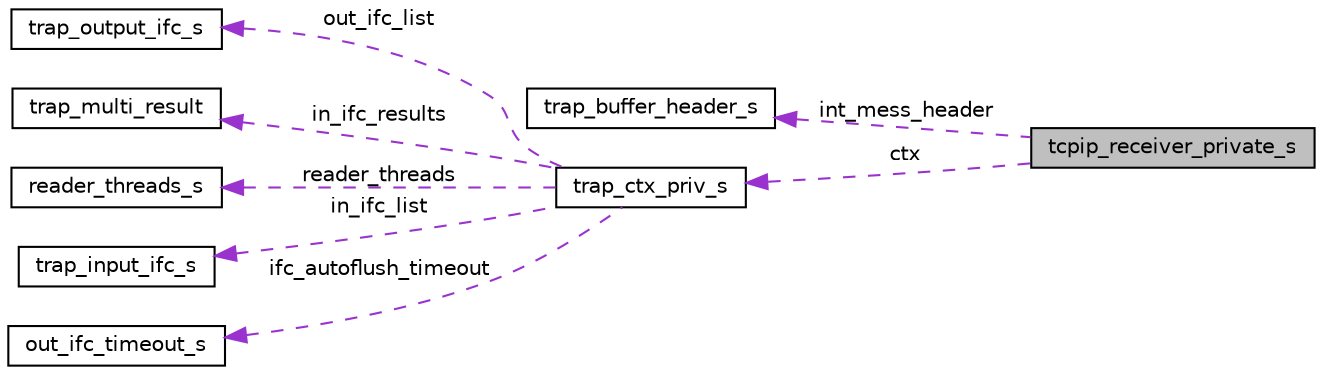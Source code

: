 digraph "tcpip_receiver_private_s"
{
  edge [fontname="Helvetica",fontsize="10",labelfontname="Helvetica",labelfontsize="10"];
  node [fontname="Helvetica",fontsize="10",shape=record];
  rankdir="LR";
  Node1 [label="tcpip_receiver_private_s",height=0.2,width=0.4,color="black", fillcolor="grey75", style="filled", fontcolor="black"];
  Node2 -> Node1 [dir="back",color="darkorchid3",fontsize="10",style="dashed",label=" int_mess_header" ,fontname="Helvetica"];
  Node2 [label="trap_buffer_header_s",height=0.2,width=0.4,color="black", fillcolor="white", style="filled",URL="$structtrap__buffer__header__s.html"];
  Node3 -> Node1 [dir="back",color="darkorchid3",fontsize="10",style="dashed",label=" ctx" ,fontname="Helvetica"];
  Node3 [label="trap_ctx_priv_s",height=0.2,width=0.4,color="black", fillcolor="white", style="filled",URL="$structtrap__ctx__priv__s.html"];
  Node4 -> Node3 [dir="back",color="darkorchid3",fontsize="10",style="dashed",label=" out_ifc_list" ,fontname="Helvetica"];
  Node4 [label="trap_output_ifc_s",height=0.2,width=0.4,color="black", fillcolor="white", style="filled",URL="$structtrap__output__ifc__s.html"];
  Node5 -> Node3 [dir="back",color="darkorchid3",fontsize="10",style="dashed",label=" in_ifc_results" ,fontname="Helvetica"];
  Node5 [label="trap_multi_result",height=0.2,width=0.4,color="black", fillcolor="white", style="filled",URL="$structtrap__multi__result.html"];
  Node6 -> Node3 [dir="back",color="darkorchid3",fontsize="10",style="dashed",label=" reader_threads" ,fontname="Helvetica"];
  Node6 [label="reader_threads_s",height=0.2,width=0.4,color="black", fillcolor="white", style="filled",URL="$structreader__threads__s.html"];
  Node7 -> Node3 [dir="back",color="darkorchid3",fontsize="10",style="dashed",label=" in_ifc_list" ,fontname="Helvetica"];
  Node7 [label="trap_input_ifc_s",height=0.2,width=0.4,color="black", fillcolor="white", style="filled",URL="$structtrap__input__ifc__s.html"];
  Node8 -> Node3 [dir="back",color="darkorchid3",fontsize="10",style="dashed",label=" ifc_autoflush_timeout" ,fontname="Helvetica"];
  Node8 [label="out_ifc_timeout_s",height=0.2,width=0.4,color="black", fillcolor="white", style="filled",URL="$structout__ifc__timeout__s.html"];
}
